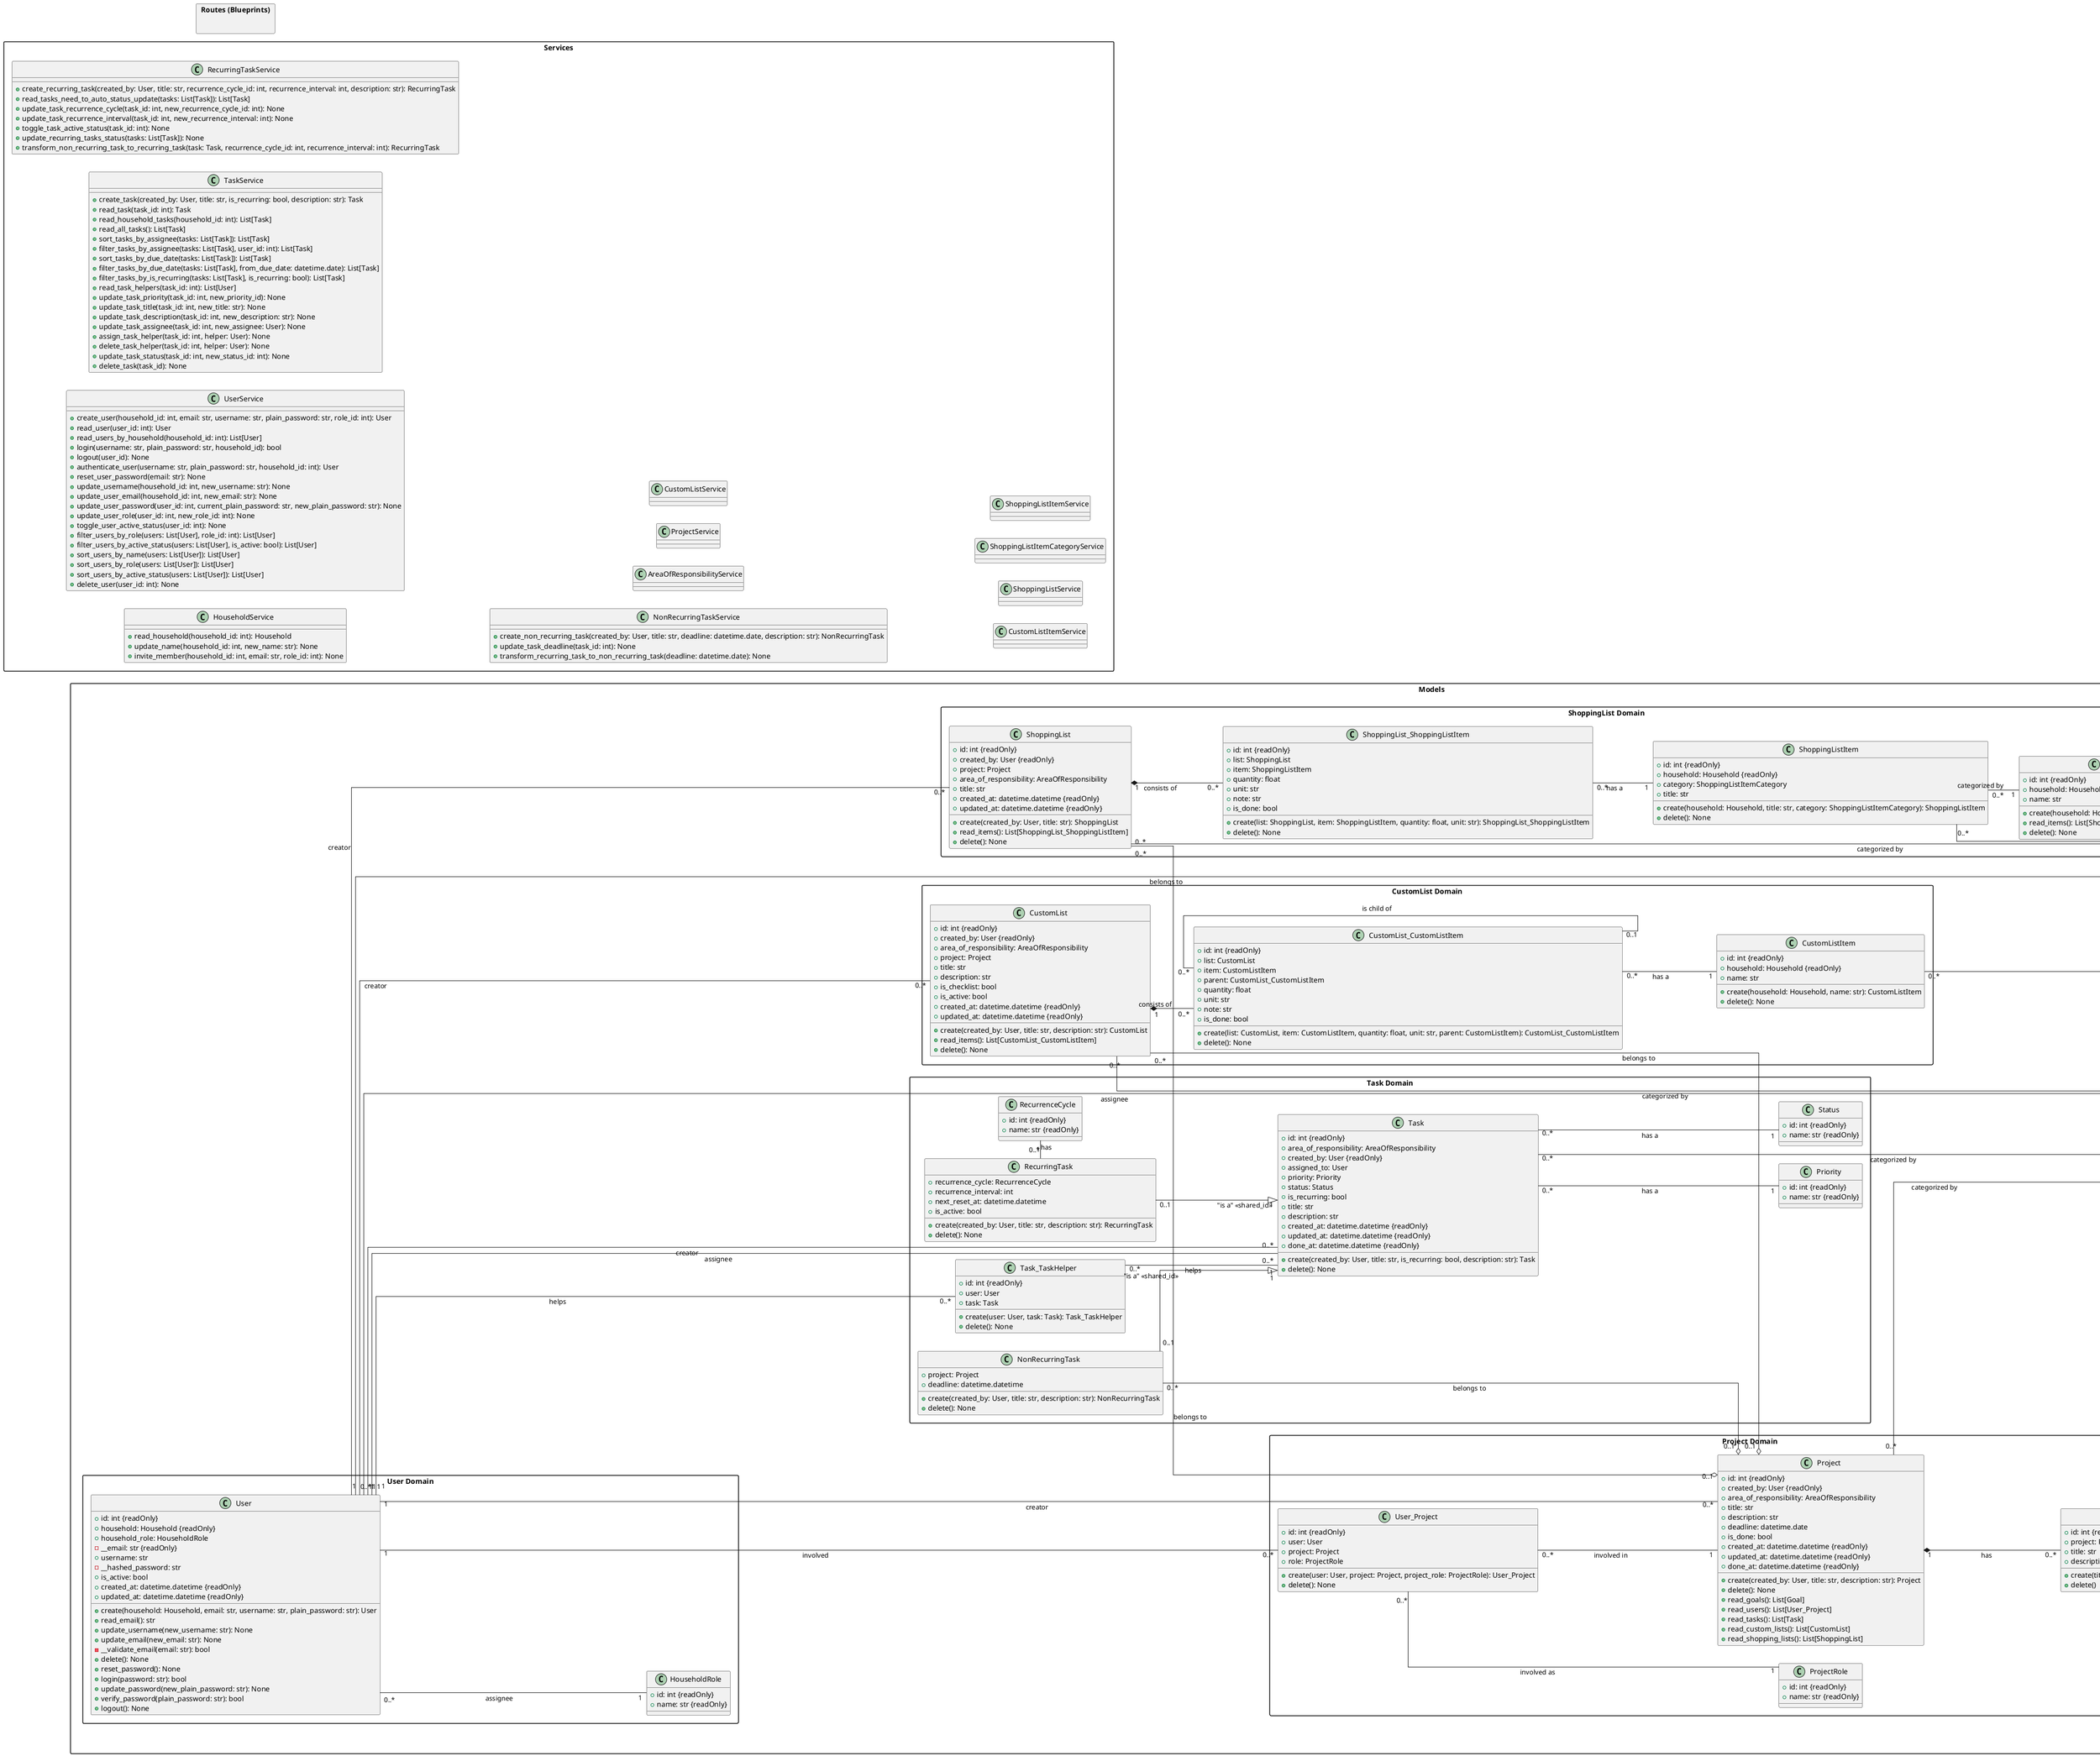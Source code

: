 @startuml
left to right direction
skinparam {
    linetype ortho
    packageStyle rectangle
}

'--------------------------------
' Models
'--------------------------------
package "Models" {
    '--------------------------------
    ' Household
    '--------------------------------
    Class Household {
        ' attributes --------------------------
        + id: int {readOnly}
        + name: str
        + created_at: datetime.datetime {readOnly}
        + updated_at: datetime.datetime {readOnly}
        ' methods --------------------------
        + create(name: str): Household
        + delete(): None
        + read_members(): List[User]
    }

    '--------------------------------
    ' User Domain
    '--------------------------------
    package "User Domain" {
        Class User {
            ' attributes --------------------------
            + id: int {readOnly}
            + household: Household {readOnly}
            + household_role: HouseholdRole
            - __email: str {readOnly}
            + username: str
            - __hashed_password: str
            + is_active: bool
            + created_at: datetime.datetime {readOnly}
            + updated_at: datetime.datetime {readOnly}
            ' methods --------------------------
            + create(household: Household, email: str, username: str, plain_password: str): User
            + read_email(): str
            + update_username(new_username: str): None
            + update_email(new_email: str): None
            - __validate_email(email: str): bool
            + delete(): None
            + reset_password(): None
            + login(password: str): bool
            + update_password(new_plain_password: str): None
            + verify_password(plain_password: str): bool
            + logout(): None
        }
        Class HouseholdRole {
            ' attributes --------------------------
            + id: int {readOnly}
            + name: str {readOnly}
        }

        ' Relations inside Domain
        User "0..*" -- "1" HouseholdRole : "assignee"
    }

    '--------------------------------
    ' AreaOfResponsibility
    '--------------------------------
    Class AreaOfResponsibility {
        ' attributes --------------------------
        + id: int {readOnly}
        + household: Household {readOnly}
        + assigned_to: User
        + title: str
        + description: str
        + created_at: datetime.datetime {readOnly}
        + updated_at: datetime.datetime {readOnly}
        ' methods --------------------------
        + create(household: Household, title: str, description: str): AreaOfResponsibility
        + delete(): None
    }

    '--------------------------------
    ' Project Domain
    '--------------------------------
    package "Project Domain" {
        Class Project {
            ' attributes --------------------------
            + id: int {readOnly}
            + created_by: User {readOnly}
            + area_of_responsibility: AreaOfResponsibility
            + title: str
            + description: str
            + deadline: datetime.date
            + is_done: bool
            + created_at: datetime.datetime {readOnly}
            + updated_at: datetime.datetime {readOnly}
            + done_at: datetime.datetime {readOnly}
            ' methods --------------------------
            + create(created_by: User, title: str, description: str): Project
            + delete(): None
            + read_goals(): List[Goal]
            + read_users(): List[User_Project]
            + read_tasks(): List[Task]
            + read_custom_lists(): List[CustomList]
            + read_shopping_lists(): List[ShoppingList]
        }
        Class ProjectGoal {
            ' attributes --------------------------
            + id: int {readOnly}
            + project: Project
            + title: str
            + description: str
            ' methods --------------------------
            + create(title: str, description: str): ProjectGoal
            + delete()
        }
        Class ProjectRole {
            ' attributes --------------------------
            + id: int {readOnly}
            + name: str {readOnly}
        }
        Class User_Project {
            ' attributes --------------------------
            + id: int {readOnly}
            + user: User
            + project: Project
            + role: ProjectRole
            ' methods --------------------------
            + create(user: User, project: Project, project_role: ProjectRole): User_Project
            + delete(): None
        }

        ' Relations inside Domain
        Project "1" *-- "0..*" ProjectGoal : "has"
        User_Project "0..*" -- "1" Project : "involved in"
        User_Project "0..*" -- "1" ProjectRole : "involved as"
    }


    '--------------------------------
    ' CustomList Domain
    '--------------------------------
    package "CustomList Domain" {
        Class CustomList {
            ' attributes --------------------------
            + id: int {readOnly}
            + created_by: User {readOnly}
            + area_of_responsibility: AreaOfResponsibility
            + project: Project
            + title: str
            + description: str
            + is_checklist: bool
            + is_active: bool
            + created_at: datetime.datetime {readOnly}
            + updated_at: datetime.datetime {readOnly}
            ' methods --------------------------
            + create(created_by: User, title: str, description: str): CustomList
            + read_items(): List[CustomList_CustomListItem]
            + delete(): None

        }
        Class CustomListItem {
            ' attributes --------------------------
            + id: int {readOnly}
            + household: Household {readOnly}
            + name: str
            ' methods --------------------------
            + create(household: Household, name: str): CustomListItem
            + delete(): None
        }
        Class CustomList_CustomListItem {
            ' attributes --------------------------
            + id: int {readOnly}
            + list: CustomList
            + item: CustomListItem
            + parent: CustomList_CustomListItem
            + quantity: float
            + unit: str
            + note: str
            + is_done: bool
            ' methods --------------------------
            + create(list: CustomList, item: CustomListItem, quantity: float, unit: str, parent: CustomListItem): CustomList_CustomListItem
            + delete(): None
        }

        ' Relations inside Domain
        CustomList "1" *-- "0..*" CustomList_CustomListItem : "consists of"
        CustomList_CustomListItem "0..*" -- "1" CustomListItem : "has a"
        CustomList_CustomListItem "0..*" -- "0..1" CustomList_CustomListItem : "is child of"
    }

    '--------------------------------
    ' Task Domain
    '--------------------------------
    package "Task Domain" {
        Class Task {
            ' attributes --------------------------
            + id: int {readOnly}
            + area_of_responsibility: AreaOfResponsibility
            + created_by: User {readOnly}
            + assigned_to: User
            + priority: Priority
            + status: Status
            + is_recurring: bool
            + title: str
            + description: str
            + created_at: datetime.datetime {readOnly}
            + updated_at: datetime.datetime {readOnly}
            + done_at: datetime.datetime {readOnly}
            ' methods --------------------------
            + create(created_by: User, title: str, is_recurring: bool, description: str): Task
            + delete(): None
        }
        Class Priority {
            + id: int {readOnly}
            + name: str {readOnly}
        }
        Class Status {
            + id: int {readOnly}
            + name: str {readOnly}
        }
        Class Task_TaskHelper {
            ' attributes --------------------------
            + id: int {readOnly}
            + user: User
            + task: Task
            ' methods --------------------------
            + create(user: User, task: Task): Task_TaskHelper
            + delete(): None
        }
        Class RecurrenceCycle {
            + id: int {readOnly}
            + name: str {readOnly}
        }
        Class RecurringTask {
            ' attributes --------------------------
            + recurrence_cycle: RecurrenceCycle
            + recurrence_interval: int
            + next_reset_at: datetime.datetime
            + is_active: bool
            ' methods --------------------------
            + create(created_by: User, title: str, description: str): RecurringTask
            + delete(): None
        }
        Class NonRecurringTask {
            ' attributes --------------------------
            + project: Project
            + deadline: datetime.datetime
            ' methods --------------------------
            + create(created_by: User, title: str, description: str): NonRecurringTask
            + delete(): None
        }

        ' Relations inside Domain
        Task "0..*" -- "1" Priority : "has a"
        Task "0..*" -- "1" Status : "has a"
        Task_TaskHelper "0..*" -- "1" Task : "helps"

        RecurringTask  "0..*" - "1" RecurrenceCycle : "has"

        ' Inheritance NonRecurring- and Recurring Tasks from Task
        NonRecurringTask "0..1"--|> "1" Task : "is a" <<shared_id>>
        RecurringTask "0..1" --|> "1" Task : "is a" <<shared_id>>
    }

    '--------------------------------
    ' ShoppingList Domain
    '--------------------------------
    package "ShoppingList Domain" {
        Class ShoppingList {
            ' attributes --------------------------
            + id: int {readOnly}
            + created_by: User {readOnly}
            + project: Project
            + area_of_responsibility: AreaOfResponsibility
            + title: str
            + created_at: datetime.datetime {readOnly}
            + updated_at: datetime.datetime {readOnly}
            ' methods --------------------------
            + create(created_by: User, title: str): ShoppingList
            + read_items(): List[ShoppingList_ShoppingListItem]
            + delete(): None
        }
        Class ShoppingListItemCategory {
            ' attributes --------------------------
            + id: int {readOnly}
            + household: Household {readOnly}
            + name: str
            ' methods --------------------------
            + create(household: Household, name: str): ShoppingListItemCategory
            + read_items(): List[ShoppingListItem]
            + delete(): None
        }
        Class ShoppingListItem {
            ' attributes --------------------------
            + id: int {readOnly}
            + household: Household {readOnly}
            + category: ShoppingListItemCategory
            + title: str
            ' methods --------------------------
            + create(household: Household, title: str, category: ShoppingListItemCategory): ShoppingListItem
            + delete(): None
        }
        Class ShoppingList_ShoppingListItem {
            ' attributes --------------------------
            + id: int {readOnly}
            + list: ShoppingList
            + item: ShoppingListItem
            + quantity: float
            + unit: str
            + note: str
            + is_done: bool
            ' methods --------------------------
            + create(list: ShoppingList, item: ShoppingListItem, quantity: float, unit: str): ShoppingList_ShoppingListItem
            + delete(): None
        }

        ' Relations inside Domain
        ShoppingList "1" *-- "0..*" ShoppingList_ShoppingListItem : "consists of"
        ShoppingList_ShoppingListItem "0..*" -- "1" ShoppingListItem : "has a"
        ShoppingListItem "0..*" -- "1" ShoppingListItemCategory : "categorized by"
    }

    '--------------------------------
    ' Relations inside Models Domain (Cross-Sub-Domains)
    '--------------------------------
    User "0..*" ---* "1" Household : "belongs to"
    AreaOfResponsibility "0..*" ---* "1" Household : "belongs to"
    CustomListItem "0..*" ---* "1" Household : "belongs to"
    ShoppingListItem "0..*" ---* "1" Household : "belongs to"
    ShoppingListItemCategory "0..*" ---* "1" Household : "belongs to"

    User "1" --- "0..*" Task : "creator"
    User "1" --- "0..*" Task : "assignee"
    User "1" --- "0..*" Task_TaskHelper : "helps"
    User "1" --- "0..*" Project : "creator"
    User "1" --- "0..*" User_Project : "involved"
    User "1" --- "0..*" CustomList : "creator"
    User "1" --- "0..*" ShoppingList : "creator"
    User "1" --- "0..*" AreaOfResponsibility : "assignee"

    CustomList "0..*" --- "0..1" AreaOfResponsibility : "categorized by"
    Task "0..*" --- "0..1" AreaOfResponsibility : "categorized by"
    Project "0..*" --- "0..1" AreaOfResponsibility : "categorized by"
    ShoppingList "0..*" --- "0..1" AreaOfResponsibility : "categorized by"

    CustomList "0..*" ---o "0..1" Project : "belongs to"
    NonRecurringTask "0..*" ---o "0..1" Project : "belongs to"
    ShoppingList "0..*" ---o "0..1" Project : "belongs to"
}

'--------------------------------
' Services MVP only
'--------------------------------
package Services {
    Class HouseholdService {
        + read_household(household_id: int): Household
        ' User story #16:
        + update_name(household_id: int, new_name: str): None
        ' User story #18:
        + invite_member(household_id: int, email: str, role_id: int): None
    }
    Class UserService {
        ' User story #23
        + create_user(household_id: int, email: str, username: str, plain_password: str, role_id: int): User
        ' User story #27, #34, #36, #37:
        + read_user(user_id: int): User
        ' User story #30:
        + read_users_by_household(household_id: int): List[User]
        ' User stories #25, #27:
        + login(username: str, plain_password: str, household_id): bool
        ' User story #26:
        + logout(user_id): None
        ' User stories #25, #27:
        + authenticate_user(username: str, plain_password: str, household_id: int): User
        ' User story #28:
        + reset_user_password(email: str): None
        ' User story #24:
        + update_username(household_id: int, new_username: str): None
        ' User story #27:
        + update_user_email(household_id: int, new_email: str): None
        ' User story #24:
        + update_user_password(user_id: int, current_plain_password: str, new_plain_password: str): None
        ' User story #20:
        + update_user_role(user_id: int, new_role_id: int): None
        + toggle_user_active_status(user_id: int): None
        ' User story #30:
        + filter_users_by_role(users: List[User], role_id: int): List[User]
        ' User story #30:
        + filter_users_by_active_status(users: List[User], is_active: bool): List[User]
        ' User story #30:
        + sort_users_by_name(users: List[User]): List[User]
        ' User story #30:
        + sort_users_by_role(users: List[User]): List[User]
        ' User story #30:
        + sort_users_by_active_status(users: List[User]): List[User]
        ' User story #19:
        + delete_user(user_id: int): None
    }
    Class TaskService {
        ' User story #34, #35:
        + create_task(created_by: User, title: str, is_recurring: bool, description: str): Task
        + read_task(task_id: int): Task
        ' User story #42, #43:
        + read_household_tasks(household_id: int): List[Task]
        ' User story #46:
        + read_all_tasks(): List[Task]
        ' User story #42:
        + sort_tasks_by_assignee(tasks: List[Task]): List[Task]
        ' User story #42, #43:
        + filter_tasks_by_assignee(tasks: List[Task], user_id: int): List[Task]
        ' User story #44:
        + sort_tasks_by_due_date(tasks: List[Task]): List[Task]
        ' User story #44:
        + filter_tasks_by_due_date(tasks: List[Task], from_due_date: datetime.date): List[Task]
        ' User story #46:
        + filter_tasks_by_is_recurring(tasks: List[Task], is_recurring: bool): List[Task]
        ' User story #36:
        + read_task_helpers(task_id: int): List[User]
        ' User story #47:
        + update_task_priority(task_id: int, new_priority_id): None
        ' User story #47:
        + update_task_title(task_id: int, new_title: str): None
        ' User story #47:
        + update_task_description(task_id: int, new_description: str): None
        ' User story #47:
        + update_task_assignee(task_id: int, new_assignee: User): None
        ' User story #37:
        + assign_task_helper(task_id: int, helper: User): None
        ' User story #37:
        + delete_task_helper(task_id: int, helper: User): None
        ' User story #45, #47:
        + update_task_status(task_id: int, new_status_id: int): None
        ' User story #49:
        + delete_task(task_id): None
    }
    Class RecurringTaskService {
        ' User story #38:
        + create_recurring_task(created_by: User, title: str, recurrence_cycle_id: int, recurrence_interval: int, description: str): RecurringTask
        ' User story #46:
        + read_tasks_need_to_auto_status_update(tasks: List[Task]): List[Task]
        ' User story #39, #47:
        + update_task_recurrence_cycle(task_id: int, new_recurrence_cycle_id: int): None
        ' User story #39, #47:
        + update_task_recurrence_interval(task_id: int, new_recurrence_interval: int): None
        ' User story #40:
        + toggle_task_active_status(task_id: int): None
        ' User story #46:
        + update_recurring_tasks_status(tasks: List[Task]): None
        ' User story #47:
        + transform_non_recurring_task_to_recurring_task(task: Task, recurrence_cycle_id: int, recurrence_interval: int): RecurringTask
    }
    Class NonRecurringTaskService {
        ' User story #41:
        + create_non_recurring_task(created_by: User, title: str, deadline: datetime.date, description: str): NonRecurringTask
        ' User story #41, #47:
        + update_task_deadline(task_id: int): None
        ' User story #47:
        + transform_recurring_task_to_non_recurring_task(deadline: datetime.date): None
    }

    ' Post MVP:
    Class AreaOfResponsibilityService {}
    Class ProjectService {}
    Class CustomListService {}
    Class CustomListItemService {}
    Class ShoppingListService {}
    Class ShoppingListItemCategoryService {}
    Class ShoppingListItemService
}

'--------------------------------
' Routes
'--------------------------------
package "Routes (Blueprints)" {
}

@enduml